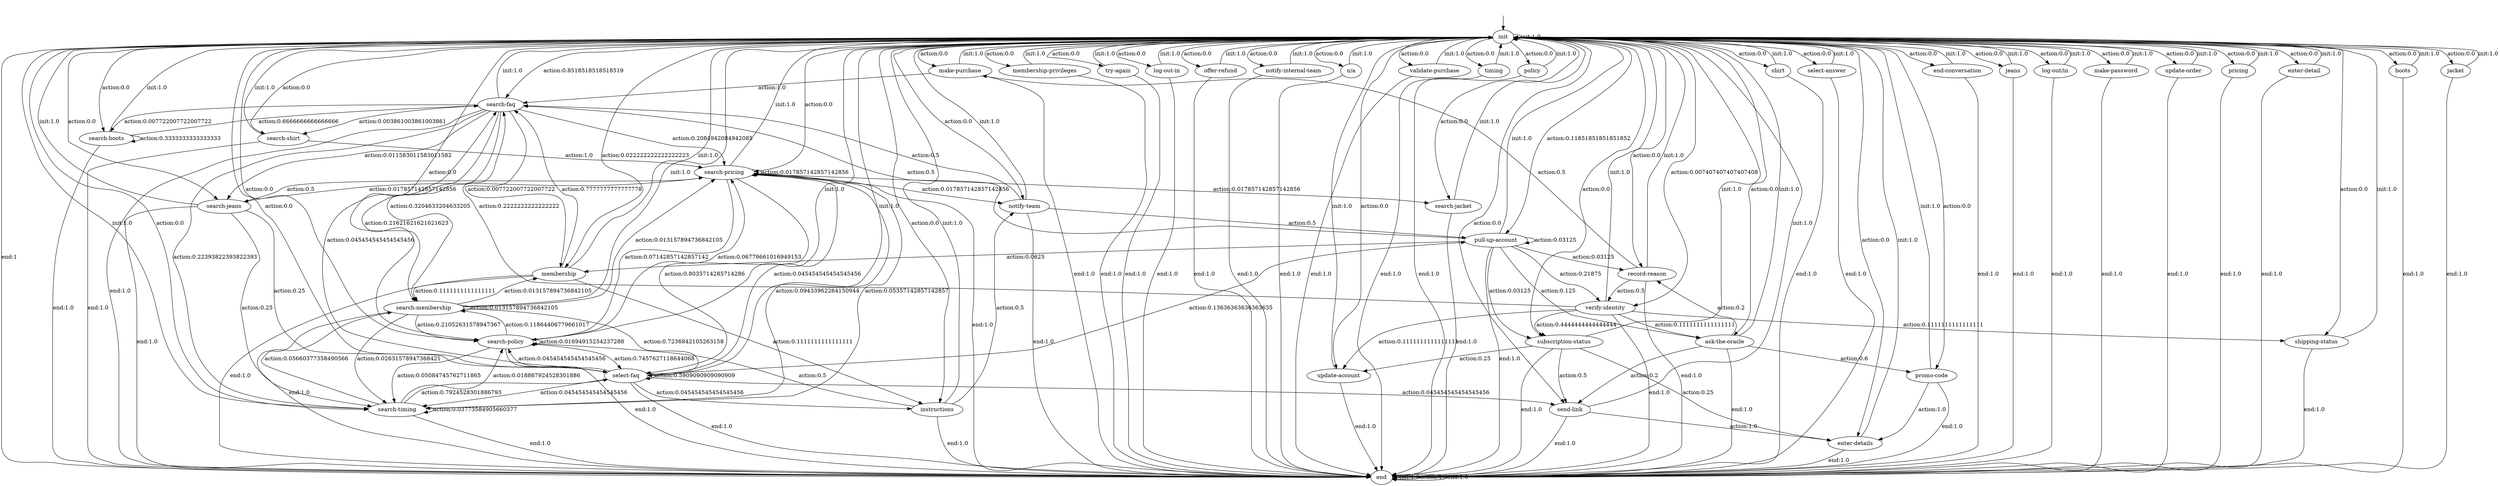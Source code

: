 digraph learned_mdp {
s0 [label="init"];
s1 [label="make-purchase"];
s2 [label="search-pricing"];
s3 [label="membership"];
s4 [label="search-boots"];
s5 [label="membership-privileges"];
s6 [label="try-again"];
s7 [label="record-reason"];
s8 [label="notify-team"];
s9 [label="log-out-in"];
s10 [label="offer-refund"];
s11 [label="update-account"];
s12 [label="subscription-status"];
s13 [label="notify-internal-team"];
s14 [label="n/a"];
s15 [label="search-timing"];
s16 [label="validate-purchase"];
s17 [label="timing"];
s18 [label="policy"];
s19 [label="search-jacket"];
s20 [label="select-faq"];
s21 [label="search-faq"];
s22 [label="shirt"];
s23 [label="verify-identity"];
s24 [label="instructions"];
s25 [label="select-answer"];
s26 [label="enter-details"];
s27 [label="ask-the-oracle"];
s28 [label="end-conversation"];
s29 [label="jeans"];
s30 [label="log-out/in"];
s31 [label="make-password"];
s32 [label="update-order"];
s33 [label="search-shirt"];
s34 [label="promo-code"];
s35 [label="pricing"];
s36 [label="send-link"];
s37 [label="enter-detail"];
s38 [label="shipping-status"];
s39 [label="search-jeans"];
s40 [label="pull-up-account"];
s41 [label="boots"];
s42 [label="search-policy"];
s43 [label="jacket"];
s44 [label="search-membership"];
s45 [label="end"];
s0 -> s0  [label="init:1.0"];
s0 -> s1  [label="action:0.0"];
s0 -> s2  [label="action:0.0"];
s0 -> s3  [label="action:0.022222222222222223"];
s0 -> s4  [label="action:0.0"];
s0 -> s5  [label="action:0.0"];
s0 -> s6  [label="action:0.0"];
s0 -> s7  [label="action:0.0"];
s0 -> s8  [label="action:0.0"];
s0 -> s9  [label="action:0.0"];
s0 -> s10  [label="action:0.0"];
s0 -> s11  [label="action:0.0"];
s0 -> s12  [label="action:0.0"];
s0 -> s13  [label="action:0.0"];
s0 -> s14  [label="action:0.0"];
s0 -> s15  [label="action:0.0"];
s0 -> s16  [label="action:0.0"];
s0 -> s17  [label="action:0.0"];
s0 -> s18  [label="action:0.0"];
s0 -> s19  [label="action:0.0"];
s0 -> s20  [label="action:0.0"];
s0 -> s21  [label="action:0.8518518518518519"];
s0 -> s22  [label="action:0.0"];
s0 -> s23  [label="action:0.007407407407407408"];
s0 -> s24  [label="action:0.0"];
s0 -> s25  [label="action:0.0"];
s0 -> s26  [label="action:0.0"];
s0 -> s27  [label="action:0.0"];
s0 -> s28  [label="action:0.0"];
s0 -> s29  [label="action:0.0"];
s0 -> s30  [label="action:0.0"];
s0 -> s31  [label="action:0.0"];
s0 -> s32  [label="action:0.0"];
s0 -> s33  [label="action:0.0"];
s0 -> s34  [label="action:0.0"];
s0 -> s35  [label="action:0.0"];
s0 -> s36  [label="action:0.0"];
s0 -> s37  [label="action:0.0"];
s0 -> s38  [label="action:0.0"];
s0 -> s39  [label="action:0.0"];
s0 -> s40  [label="action:0.11851851851851852"];
s0 -> s41  [label="action:0.0"];
s0 -> s42  [label="action:0.0"];
s0 -> s43  [label="action:0.0"];
s0 -> s44  [label="action:0.0"];
s0 -> s45  [label="end:1"];
s1 -> s0  [label="init:1.0"];
s1 -> s21  [label="action:1.0"];
s1 -> s45 [label="end:1.0"];
s2 -> s0  [label="init:1.0"];
s2 -> s2  [label="action:0.017857142857142856"];
s2 -> s8  [label="action:0.017857142857142856"];
s2 -> s15  [label="action:0.05357142857142857"];
s2 -> s19  [label="action:0.017857142857142856"];
s2 -> s20  [label="action:0.8035714285714286"];
s2 -> s39  [label="action:0.017857142857142856"];
s2 -> s42  [label="action:0.07142857142857142"];
s2 -> s45 [label="end:1.0"];
s3 -> s0  [label="init:1.0"];
s3 -> s21  [label="action:0.7777777777777778"];
s3 -> s24  [label="action:0.1111111111111111"];
s3 -> s44  [label="action:0.1111111111111111"];
s3 -> s45 [label="end:1.0"];
s4 -> s0  [label="init:1.0"];
s4 -> s4  [label="action:0.3333333333333333"];
s4 -> s21  [label="action:0.6666666666666666"];
s4 -> s45 [label="end:1.0"];
s5 -> s0  [label="init:1.0"];
s5 -> s45 [label="end:1.0"];
s6 -> s0  [label="init:1.0"];
s6 -> s45 [label="end:1.0"];
s7 -> s0  [label="init:1.0"];
s7 -> s1  [label="action:0.5"];
s7 -> s23  [label="action:0.5"];
s7 -> s45 [label="end:1.0"];
s8 -> s0  [label="init:1.0"];
s8 -> s21  [label="action:0.5"];
s8 -> s40  [label="action:0.5"];
s8 -> s45 [label="end:1.0"];
s9 -> s0  [label="init:1.0"];
s9 -> s45 [label="end:1.0"];
s10 -> s0  [label="init:1.0"];
s10 -> s45 [label="end:1.0"];
s11 -> s0  [label="init:1.0"];
s11 -> s45 [label="end:1.0"];
s12 -> s0  [label="init:1.0"];
s12 -> s11  [label="action:0.25"];
s12 -> s26  [label="action:0.25"];
s12 -> s36  [label="action:0.5"];
s12 -> s45 [label="end:1.0"];
s13 -> s0  [label="init:1.0"];
s13 -> s45 [label="end:1.0"];
s14 -> s0  [label="init:1.0"];
s14 -> s45 [label="end:1.0"];
s15 -> s0  [label="init:1.0"];
s15 -> s2  [label="action:0.09433962264150944"];
s15 -> s15  [label="action:0.03773584905660377"];
s15 -> s20  [label="action:0.7924528301886793"];
s15 -> s42  [label="action:0.018867924528301886"];
s15 -> s44  [label="action:0.05660377358490566"];
s15 -> s45 [label="end:1.0"];
s16 -> s0  [label="init:1.0"];
s16 -> s45 [label="end:1.0"];
s17 -> s0  [label="init:1.0"];
s17 -> s45 [label="end:1.0"];
s18 -> s0  [label="init:1.0"];
s18 -> s45 [label="end:1.0"];
s19 -> s0  [label="init:1.0"];
s19 -> s45 [label="end:1.0"];
s20 -> s0  [label="init:1.0"];
s20 -> s2  [label="action:0.045454545454545456"];
s20 -> s15  [label="action:0.045454545454545456"];
s20 -> s20  [label="action:0.5909090909090909"];
s20 -> s21  [label="action:0.045454545454545456"];
s20 -> s24  [label="action:0.045454545454545456"];
s20 -> s36  [label="action:0.045454545454545456"];
s20 -> s40  [label="action:0.13636363636363635"];
s20 -> s42  [label="action:0.045454545454545456"];
s20 -> s45 [label="end:1.0"];
s21 -> s0  [label="init:1.0"];
s21 -> s2  [label="action:0.2084942084942085"];
s21 -> s3  [label="action:0.007722007722007722"];
s21 -> s4  [label="action:0.007722007722007722"];
s21 -> s15  [label="action:0.22393822393822393"];
s21 -> s33  [label="action:0.003861003861003861"];
s21 -> s39  [label="action:0.011583011583011582"];
s21 -> s42  [label="action:0.21621621621621623"];
s21 -> s44  [label="action:0.3204633204633205"];
s21 -> s45 [label="end:1.0"];
s22 -> s0  [label="init:1.0"];
s22 -> s45 [label="end:1.0"];
s23 -> s0  [label="init:1.0"];
s23 -> s11  [label="action:0.1111111111111111"];
s23 -> s12  [label="action:0.4444444444444444"];
s23 -> s21  [label="action:0.2222222222222222"];
s23 -> s27  [label="action:0.1111111111111111"];
s23 -> s38  [label="action:0.1111111111111111"];
s23 -> s45 [label="end:1.0"];
s24 -> s0  [label="init:1.0"];
s24 -> s8  [label="action:0.5"];
s24 -> s42  [label="action:0.5"];
s24 -> s45 [label="end:1.0"];
s25 -> s0  [label="init:1.0"];
s25 -> s45 [label="end:1.0"];
s26 -> s0  [label="init:1.0"];
s26 -> s45 [label="end:1.0"];
s27 -> s0  [label="init:1.0"];
s27 -> s7  [label="action:0.2"];
s27 -> s34  [label="action:0.6"];
s27 -> s36  [label="action:0.2"];
s27 -> s45 [label="end:1.0"];
s28 -> s0  [label="init:1.0"];
s28 -> s45 [label="end:1.0"];
s29 -> s0  [label="init:1.0"];
s29 -> s45 [label="end:1.0"];
s30 -> s0  [label="init:1.0"];
s30 -> s45 [label="end:1.0"];
s31 -> s0  [label="init:1.0"];
s31 -> s45 [label="end:1.0"];
s32 -> s0  [label="init:1.0"];
s32 -> s45 [label="end:1.0"];
s33 -> s0  [label="init:1.0"];
s33 -> s2  [label="action:1.0"];
s33 -> s45 [label="end:1.0"];
s34 -> s0  [label="init:1.0"];
s34 -> s26  [label="action:1.0"];
s34 -> s45 [label="end:1.0"];
s35 -> s0  [label="init:1.0"];
s35 -> s45 [label="end:1.0"];
s36 -> s0  [label="init:1.0"];
s36 -> s26  [label="action:1.0"];
s36 -> s45 [label="end:1.0"];
s37 -> s0  [label="init:1.0"];
s37 -> s45 [label="end:1.0"];
s38 -> s0  [label="init:1.0"];
s38 -> s45 [label="end:1.0"];
s39 -> s0  [label="init:1.0"];
s39 -> s2  [label="action:0.5"];
s39 -> s15  [label="action:0.25"];
s39 -> s20  [label="action:0.25"];
s39 -> s45 [label="end:1.0"];
s40 -> s0  [label="init:1.0"];
s40 -> s3  [label="action:0.0625"];
s40 -> s7  [label="action:0.03125"];
s40 -> s12  [label="action:0.03125"];
s40 -> s21  [label="action:0.5"];
s40 -> s23  [label="action:0.21875"];
s40 -> s27  [label="action:0.125"];
s40 -> s40  [label="action:0.03125"];
s40 -> s45 [label="end:1.0"];
s41 -> s0  [label="init:1.0"];
s41 -> s45 [label="end:1.0"];
s42 -> s0  [label="init:1.0"];
s42 -> s2  [label="action:0.06779661016949153"];
s42 -> s15  [label="action:0.05084745762711865"];
s42 -> s20  [label="action:0.7457627118644068"];
s42 -> s42  [label="action:0.01694915254237288"];
s42 -> s44  [label="action:0.11864406779661017"];
s42 -> s45 [label="end:1.0"];
s43 -> s0  [label="init:1.0"];
s43 -> s45 [label="end:1.0"];
s44 -> s0  [label="init:1.0"];
s44 -> s2  [label="action:0.013157894736842105"];
s44 -> s3  [label="action:0.013157894736842105"];
s44 -> s15  [label="action:0.02631578947368421"];
s44 -> s20  [label="action:0.7236842105263158"];
s44 -> s42  [label="action:0.21052631578947367"];
s44 -> s44  [label="action:0.013157894736842105"];
s44 -> s45 [label="end:1.0"];
s45 -> s45 [label="init:1.0"];
s45 -> s45  [label="action:1.0"];
s45 -> s45  [label="end:1.0"];
__start0 [label="", shape=none];
__start0 -> s0  [label=""];
}